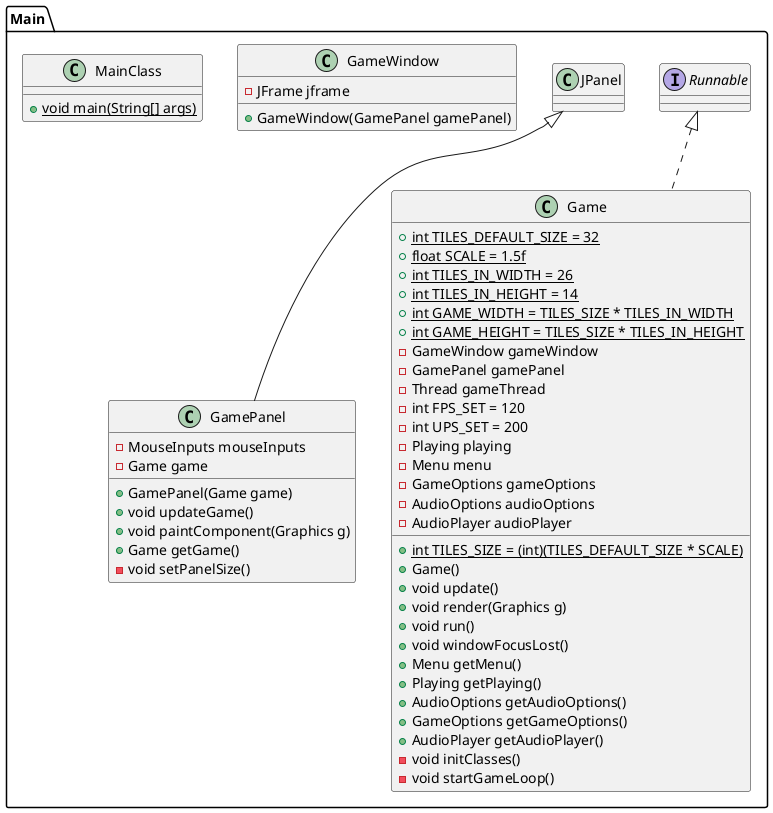 @startuml
package Main{
    class Game implements Runnable {
        +  {static}  int TILES_DEFAULT_SIZE = 32
        +  {static}  float SCALE = 1.5f
        +  {static}  int TILES_IN_WIDTH = 26
        +  {static}  int TILES_IN_HEIGHT = 14
        +  {static}  int TILES_SIZE = (int)(TILES_DEFAULT_SIZE * SCALE)
        +  {static}  int GAME_WIDTH = TILES_SIZE * TILES_IN_WIDTH
        +  {static}  int GAME_HEIGHT = TILES_SIZE * TILES_IN_HEIGHT
        - GameWindow gameWindow
        - GamePanel gamePanel
        - Thread gameThread
        -  int FPS_SET = 120
        -  int UPS_SET = 200
        - Playing playing
        - Menu menu
        - GameOptions gameOptions
        - AudioOptions audioOptions
        - AudioPlayer audioPlayer

            +  Game()
            +  void update()
            +  void render(Graphics g)
            +  void run()
            +  void windowFocusLost()
            +  Menu getMenu()
            +  Playing getPlaying()
            +  AudioOptions getAudioOptions()
            +  GameOptions getGameOptions()
            +  AudioPlayer getAudioPlayer()
            - void initClasses()
            - void startGameLoop()
    }

    class GamePanel extends JPanel {
        - MouseInputs mouseInputs
        - Game game

            +  GamePanel(Game game)
            +  void updateGame()
            +  void paintComponent(Graphics g)
            +  Game getGame()
            - void setPanelSize()
    }

    class GameWindow {
        - JFrame jframe

            +  GameWindow(GamePanel gamePanel)
    }

    class MainClass {
            +  {static} void main(String[] args)
    }
}

@enduml